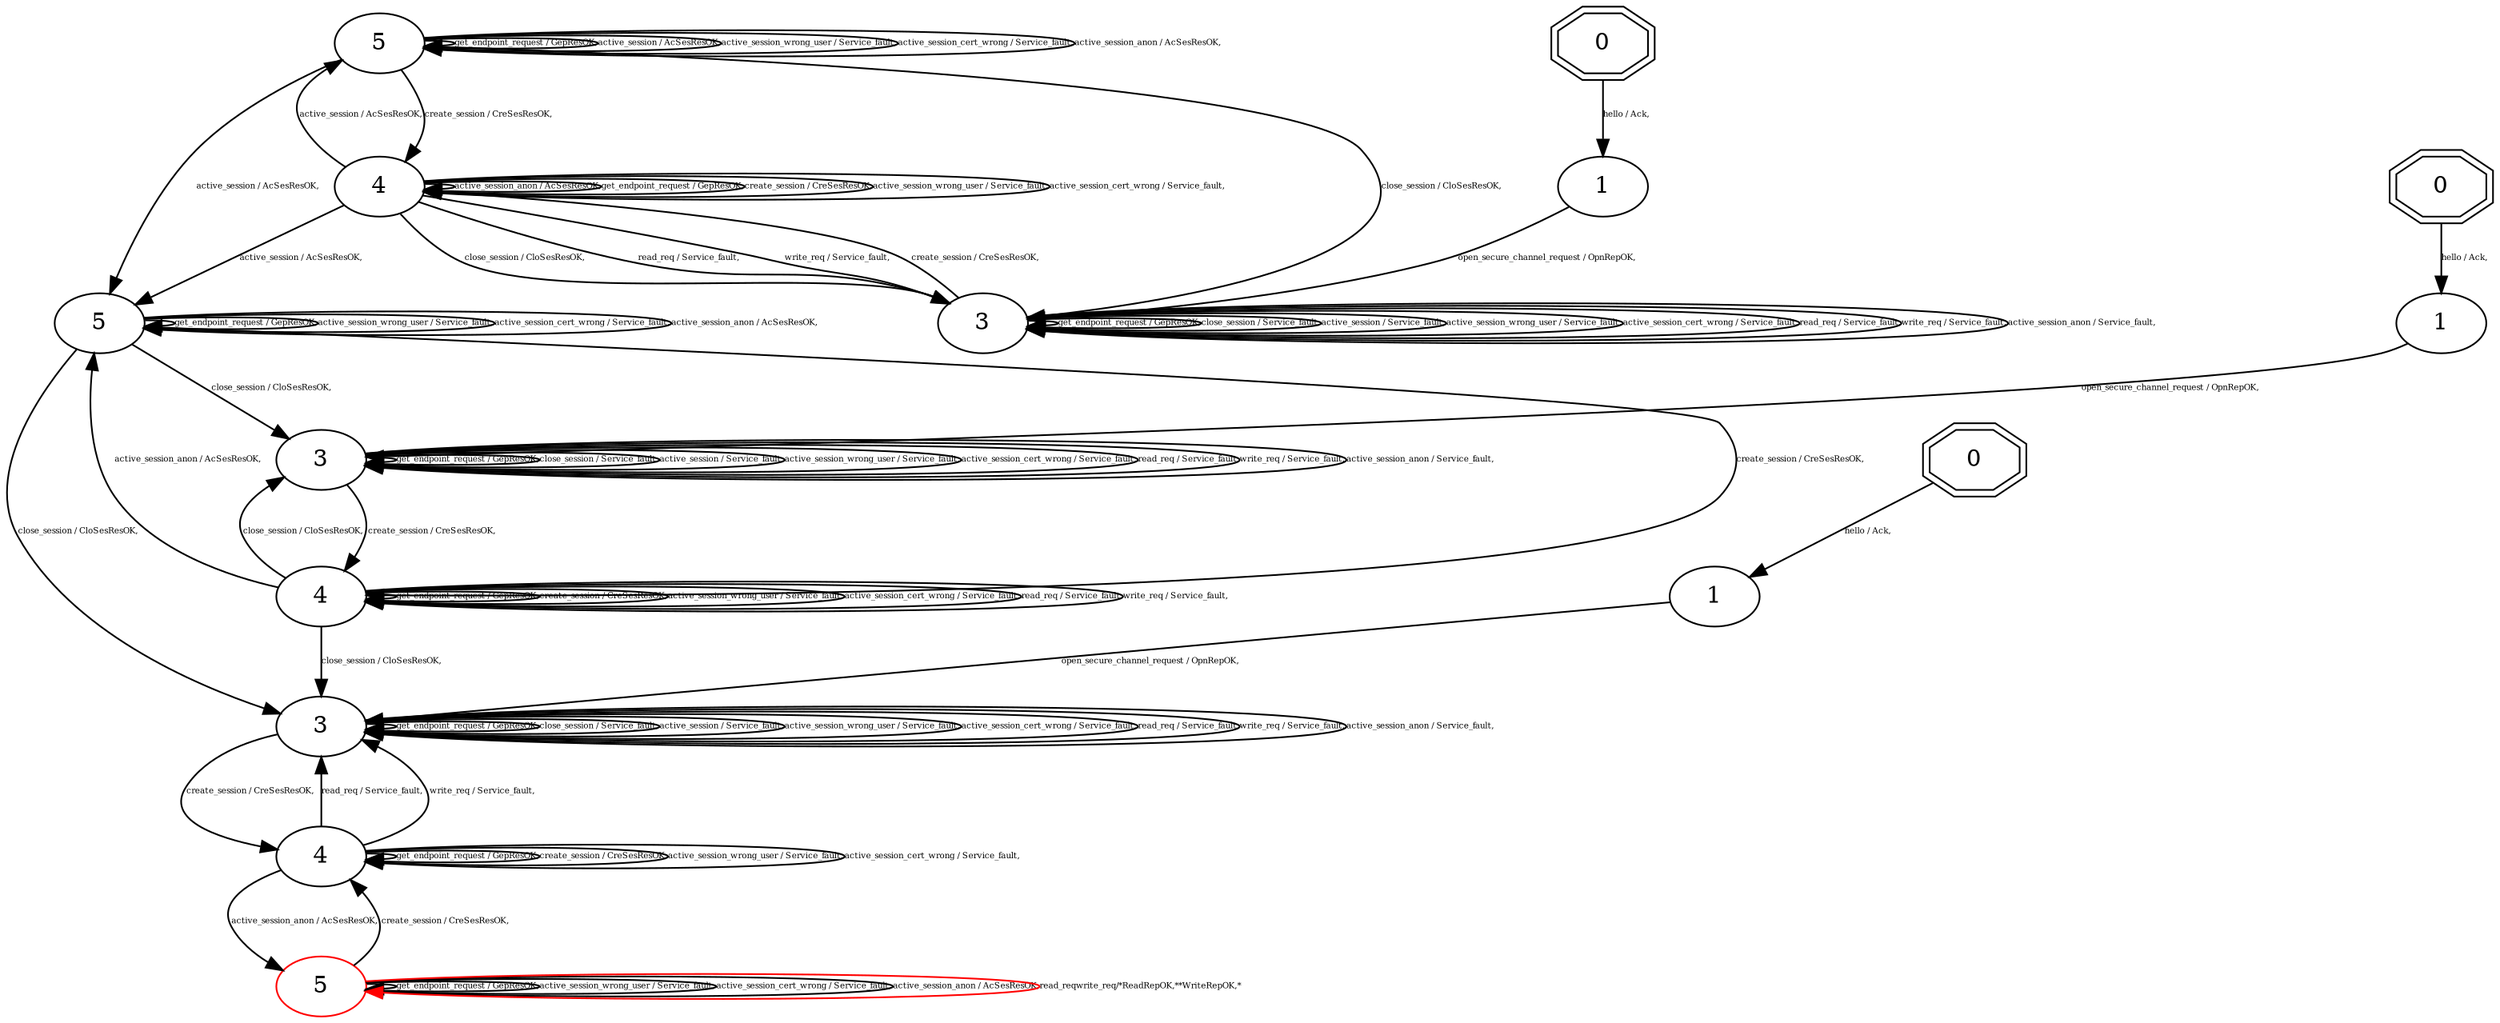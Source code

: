 digraph "Automata" { 
	 "3_1_false" [shape=ellipse,style=filled,fillcolor=white,URL="3",label="3"];
	 "0_1_true" [shape=doubleoctagon,style=filled,fillcolor=white,URL="0",label="0"];
	 "5_1_true" [shape=ellipse,style=filled,fillcolor=white,URL="5",label="5"];
	 "1_1_false" [shape=ellipse,style=filled,fillcolor=white,URL="1",label="1"];
	 "0_0_true" [shape=doubleoctagon,style=filled,fillcolor=white,URL="0",label="0"];
	 "3_1_true" [shape=ellipse,style=filled,fillcolor=white,URL="3",label="3"];
	 "5_0_true" [shape=ellipse,style=filled,fillcolor=white,URL="5",label="5"];
	 "4_0_true" [shape=ellipse,style=filled,fillcolor=white,URL="4",label="4"];
	 "5_1_false" [shape=ellipse,style=filled,fillcolor=white,URL="5",label="5",color=red];
	 "3_0_true" [shape=ellipse,style=filled,fillcolor=white,URL="3",label="3"];
	 "0_1_false" [shape=doubleoctagon,style=filled,fillcolor=white,URL="0",label="0"];
	 "1_1_true" [shape=ellipse,style=filled,fillcolor=white,URL="1",label="1"];
	 "4_1_false" [shape=ellipse,style=filled,fillcolor=white,URL="4",label="4"];
	 "4_1_true" [shape=ellipse,style=filled,fillcolor=white,URL="4",label="4"];
	 "1_0_true" [shape=ellipse,style=filled,fillcolor=white,URL="1",label="1"];
	 "4_1_false"->"5_1_false" [fontsize=5,label="active_session_anon / AcSesResOK,"];
	 "4_1_false"->"3_1_false" [fontsize=5,label="read_req / Service_fault,"];
	 "4_1_false"->"3_1_false" [fontsize=5,label="write_req / Service_fault,"];
	 "4_1_false"->"4_1_false" [fontsize=5,label="get_endpoint_request / GepResOK,"];
	 "4_1_false"->"4_1_false" [fontsize=5,label="create_session / CreSesResOK,"];
	 "4_1_false"->"4_1_false" [fontsize=5,label="active_session_wrong_user / Service_fault,"];
	 "4_1_false"->"4_1_false" [fontsize=5,label="active_session_cert_wrong / Service_fault,"];
	 "5_1_false"->"4_1_false" [fontsize=5,label="create_session / CreSesResOK,"];
	 "5_1_false"->"5_1_false" [fontsize=5,label="get_endpoint_request / GepResOK,"];
	 "5_1_false"->"5_1_false" [fontsize=5,label="active_session_wrong_user / Service_fault,"];
	 "5_1_false"->"5_1_false" [fontsize=5,label="active_session_cert_wrong / Service_fault,"];
	 "5_1_false"->"5_1_false" [fontsize=5,label="active_session_anon / AcSesResOK,"];
	 "3_1_false"->"3_1_false" [fontsize=5,label="get_endpoint_request / GepResOK,"];
	 "3_1_false"->"3_1_false" [fontsize=5,label="close_session / Service_fault,"];
	 "3_1_false"->"3_1_false" [fontsize=5,label="active_session / Service_fault,"];
	 "3_1_false"->"3_1_false" [fontsize=5,label="active_session_wrong_user / Service_fault,"];
	 "3_1_false"->"3_1_false" [fontsize=5,label="active_session_cert_wrong / Service_fault,"];
	 "3_1_false"->"3_1_false" [fontsize=5,label="read_req / Service_fault,"];
	 "3_1_false"->"3_1_false" [fontsize=5,label="write_req / Service_fault,"];
	 "3_1_false"->"3_1_false" [fontsize=5,label="active_session_anon / Service_fault,"];
	 "3_1_false"->"4_1_false" [fontsize=5,label="create_session / CreSesResOK,"];
	 "1_1_false"->"3_1_false" [fontsize=5,label="open_secure_channel_request / OpnRepOK,"];
	 "5_1_true"->"3_1_true" [fontsize=5,label="close_session / CloSesResOK,"];
	 "5_1_true"->"5_1_true" [fontsize=5,label="get_endpoint_request / GepResOK,"];
	 "5_1_true"->"5_1_true" [fontsize=5,label="active_session_wrong_user / Service_fault,"];
	 "5_1_true"->"5_1_true" [fontsize=5,label="active_session_cert_wrong / Service_fault,"];
	 "5_1_true"->"5_1_true" [fontsize=5,label="active_session_anon / AcSesResOK,"];
	 "5_1_true"->"3_1_false" [fontsize=5,label="close_session / CloSesResOK,"];
	 "5_1_true"->"4_1_true" [fontsize=5,label="create_session / CreSesResOK,"];
	 "4_1_true"->"3_1_false" [fontsize=5,label="close_session / CloSesResOK,"];
	 "4_1_true"->"3_1_true" [fontsize=5,label="close_session / CloSesResOK,"];
	 "4_1_true"->"4_1_true" [fontsize=5,label="get_endpoint_request / GepResOK,"];
	 "4_1_true"->"4_1_true" [fontsize=5,label="create_session / CreSesResOK,"];
	 "4_1_true"->"4_1_true" [fontsize=5,label="active_session_wrong_user / Service_fault,"];
	 "4_1_true"->"4_1_true" [fontsize=5,label="active_session_cert_wrong / Service_fault,"];
	 "4_1_true"->"4_1_true" [fontsize=5,label="read_req / Service_fault,"];
	 "4_1_true"->"4_1_true" [fontsize=5,label="write_req / Service_fault,"];
	 "4_1_true"->"5_1_true" [fontsize=5,label="active_session_anon / AcSesResOK,"];
	 "0_1_false"->"1_1_false" [fontsize=5,label="hello / Ack,"];
	 "3_1_true"->"3_1_true" [fontsize=5,label="get_endpoint_request / GepResOK,"];
	 "3_1_true"->"3_1_true" [fontsize=5,label="close_session / Service_fault,"];
	 "3_1_true"->"3_1_true" [fontsize=5,label="active_session / Service_fault,"];
	 "3_1_true"->"3_1_true" [fontsize=5,label="active_session_wrong_user / Service_fault,"];
	 "3_1_true"->"3_1_true" [fontsize=5,label="active_session_cert_wrong / Service_fault,"];
	 "3_1_true"->"3_1_true" [fontsize=5,label="read_req / Service_fault,"];
	 "3_1_true"->"3_1_true" [fontsize=5,label="write_req / Service_fault,"];
	 "3_1_true"->"3_1_true" [fontsize=5,label="active_session_anon / Service_fault,"];
	 "3_1_true"->"4_1_true" [fontsize=5,label="create_session / CreSesResOK,"];
	 "4_0_true"->"5_1_true" [fontsize=5,label="active_session / AcSesResOK,"];
	 "4_0_true"->"4_0_true" [fontsize=5,label="active_session_anon / AcSesResOK,"];
	 "4_0_true"->"4_0_true" [fontsize=5,label="get_endpoint_request / GepResOK,"];
	 "4_0_true"->"4_0_true" [fontsize=5,label="create_session / CreSesResOK,"];
	 "4_0_true"->"4_0_true" [fontsize=5,label="active_session_wrong_user / Service_fault,"];
	 "4_0_true"->"4_0_true" [fontsize=5,label="active_session_cert_wrong / Service_fault,"];
	 "4_0_true"->"5_0_true" [fontsize=5,label="active_session / AcSesResOK,"];
	 "4_0_true"->"3_0_true" [fontsize=5,label="close_session / CloSesResOK,"];
	 "4_0_true"->"3_0_true" [fontsize=5,label="read_req / Service_fault,"];
	 "4_0_true"->"3_0_true" [fontsize=5,label="write_req / Service_fault,"];
	 "5_0_true"->"5_1_true" [fontsize=5,label="active_session / AcSesResOK,"];
	 "5_0_true"->"3_0_true" [fontsize=5,label="close_session / CloSesResOK,"];
	 "5_0_true"->"5_0_true" [fontsize=5,label="get_endpoint_request / GepResOK,"];
	 "5_0_true"->"5_0_true" [fontsize=5,label="active_session / AcSesResOK,"];
	 "5_0_true"->"5_0_true" [fontsize=5,label="active_session_wrong_user / Service_fault,"];
	 "5_0_true"->"5_0_true" [fontsize=5,label="active_session_cert_wrong / Service_fault,"];
	 "5_0_true"->"5_0_true" [fontsize=5,label="active_session_anon / AcSesResOK,"];
	 "5_0_true"->"4_0_true" [fontsize=5,label="create_session / CreSesResOK,"];
	 "3_0_true"->"3_0_true" [fontsize=5,label="get_endpoint_request / GepResOK,"];
	 "3_0_true"->"3_0_true" [fontsize=5,label="close_session / Service_fault,"];
	 "3_0_true"->"3_0_true" [fontsize=5,label="active_session / Service_fault,"];
	 "3_0_true"->"3_0_true" [fontsize=5,label="active_session_wrong_user / Service_fault,"];
	 "3_0_true"->"3_0_true" [fontsize=5,label="active_session_cert_wrong / Service_fault,"];
	 "3_0_true"->"3_0_true" [fontsize=5,label="read_req / Service_fault,"];
	 "3_0_true"->"3_0_true" [fontsize=5,label="write_req / Service_fault,"];
	 "3_0_true"->"3_0_true" [fontsize=5,label="active_session_anon / Service_fault,"];
	 "3_0_true"->"4_0_true" [fontsize=5,label="create_session / CreSesResOK,"];
	 "1_0_true"->"3_0_true" [fontsize=5,label="open_secure_channel_request / OpnRepOK,"];
	 "0_0_true"->"1_0_true" [fontsize=5,label="hello / Ack,"];
	 "1_1_true"->"3_1_true" [fontsize=5,label="open_secure_channel_request / OpnRepOK,"];
	 "0_1_true"->"1_1_true" [fontsize=5,label="hello / Ack,"];
	"5_1_false"->"5_1_false"[color=red,label="read_reqwrite_req/*ReadRepOK,**WriteRepOK,*",fontsize=5];}
